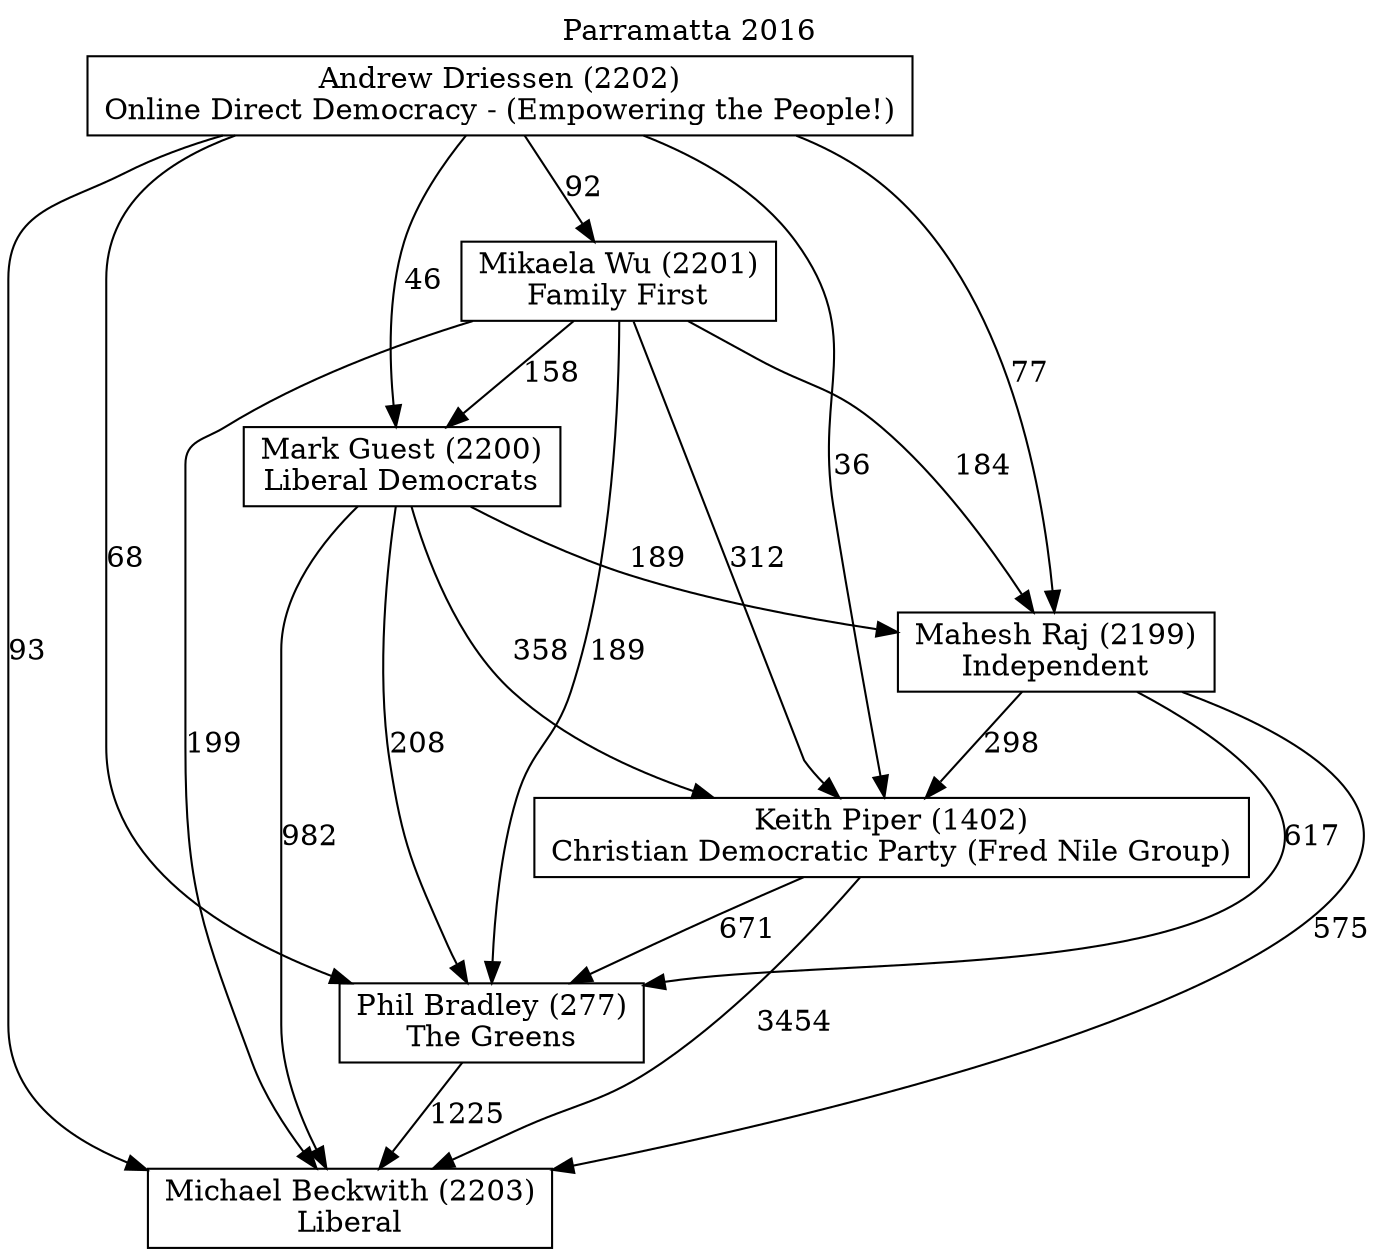 // House preference flow
digraph "Michael Beckwith (2203)_Parramatta_2016" {
	graph [label="Parramatta 2016" labelloc=t mclimit=10]
	node [shape=box]
	"Michael Beckwith (2203)" [label="Michael Beckwith (2203)
Liberal"]
	"Phil Bradley (277)" [label="Phil Bradley (277)
The Greens"]
	"Keith Piper (1402)" [label="Keith Piper (1402)
Christian Democratic Party (Fred Nile Group)"]
	"Mahesh Raj (2199)" [label="Mahesh Raj (2199)
Independent"]
	"Mark Guest (2200)" [label="Mark Guest (2200)
Liberal Democrats"]
	"Mikaela Wu (2201)" [label="Mikaela Wu (2201)
Family First"]
	"Andrew Driessen (2202)" [label="Andrew Driessen (2202)
Online Direct Democracy - (Empowering the People!)"]
	"Phil Bradley (277)" -> "Michael Beckwith (2203)" [label=1225]
	"Keith Piper (1402)" -> "Phil Bradley (277)" [label=671]
	"Mahesh Raj (2199)" -> "Keith Piper (1402)" [label=298]
	"Mark Guest (2200)" -> "Mahesh Raj (2199)" [label=189]
	"Mikaela Wu (2201)" -> "Mark Guest (2200)" [label=158]
	"Andrew Driessen (2202)" -> "Mikaela Wu (2201)" [label=92]
	"Keith Piper (1402)" -> "Michael Beckwith (2203)" [label=3454]
	"Mahesh Raj (2199)" -> "Michael Beckwith (2203)" [label=575]
	"Mark Guest (2200)" -> "Michael Beckwith (2203)" [label=982]
	"Mikaela Wu (2201)" -> "Michael Beckwith (2203)" [label=199]
	"Andrew Driessen (2202)" -> "Michael Beckwith (2203)" [label=93]
	"Andrew Driessen (2202)" -> "Mark Guest (2200)" [label=46]
	"Mikaela Wu (2201)" -> "Mahesh Raj (2199)" [label=184]
	"Andrew Driessen (2202)" -> "Mahesh Raj (2199)" [label=77]
	"Mark Guest (2200)" -> "Keith Piper (1402)" [label=358]
	"Mikaela Wu (2201)" -> "Keith Piper (1402)" [label=312]
	"Andrew Driessen (2202)" -> "Keith Piper (1402)" [label=36]
	"Mahesh Raj (2199)" -> "Phil Bradley (277)" [label=617]
	"Mark Guest (2200)" -> "Phil Bradley (277)" [label=208]
	"Mikaela Wu (2201)" -> "Phil Bradley (277)" [label=189]
	"Andrew Driessen (2202)" -> "Phil Bradley (277)" [label=68]
}
